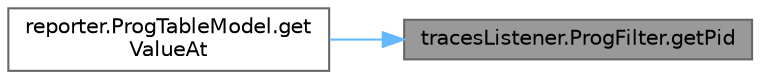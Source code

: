 digraph "tracesListener.ProgFilter.getPid"
{
 // LATEX_PDF_SIZE
  bgcolor="transparent";
  edge [fontname=Helvetica,fontsize=10,labelfontname=Helvetica,labelfontsize=10];
  node [fontname=Helvetica,fontsize=10,shape=box,height=0.2,width=0.4];
  rankdir="RL";
  Node1 [id="Node000001",label="tracesListener.ProgFilter.getPid",height=0.2,width=0.4,color="gray40", fillcolor="grey60", style="filled", fontcolor="black",tooltip=" "];
  Node1 -> Node2 [id="edge1_Node000001_Node000002",dir="back",color="steelblue1",style="solid",tooltip=" "];
  Node2 [id="Node000002",label="reporter.ProgTableModel.get\lValueAt",height=0.2,width=0.4,color="grey40", fillcolor="white", style="filled",URL="$classreporter_1_1_prog_table_model.html#ab48aa32376f8ee75f76684b99576c7b0",tooltip=" "];
}
